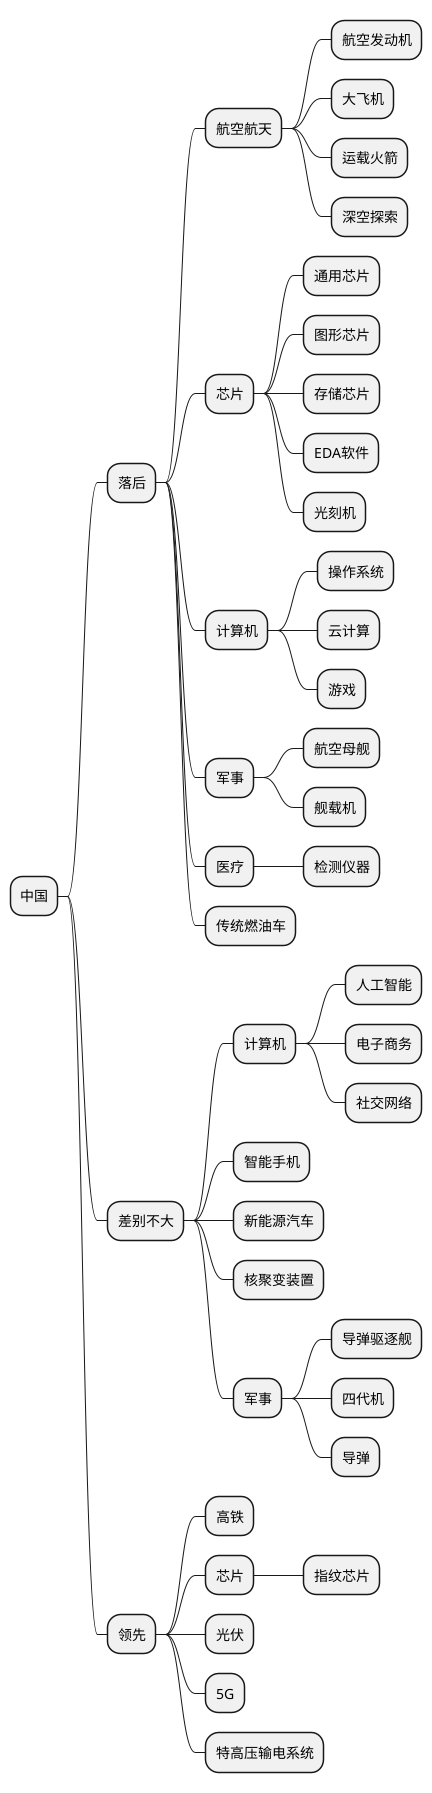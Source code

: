 @startmindmap 中国
* 中国
** 落后
*** 航空航天
**** 航空发动机
**** 大飞机
**** 运载火箭
**** 深空探索
*** 芯片
**** 通用芯片
**** 图形芯片
**** 存储芯片
**** EDA软件
**** 光刻机
*** 计算机
**** 操作系统
**** 云计算
**** 游戏
*** 军事
**** 航空母舰
**** 舰载机
*** 医疗
**** 检测仪器
*** 传统燃油车


** 差别不大
*** 计算机
**** 人工智能
**** 电子商务
**** 社交网络
*** 智能手机
*** 新能源汽车
*** 核聚变装置
*** 军事
**** 导弹驱逐舰
**** 四代机
**** 导弹


** 领先
*** 高铁
*** 芯片
**** 指纹芯片
*** 光伏
*** 5G
*** 特高压输电系统


@endmindmap